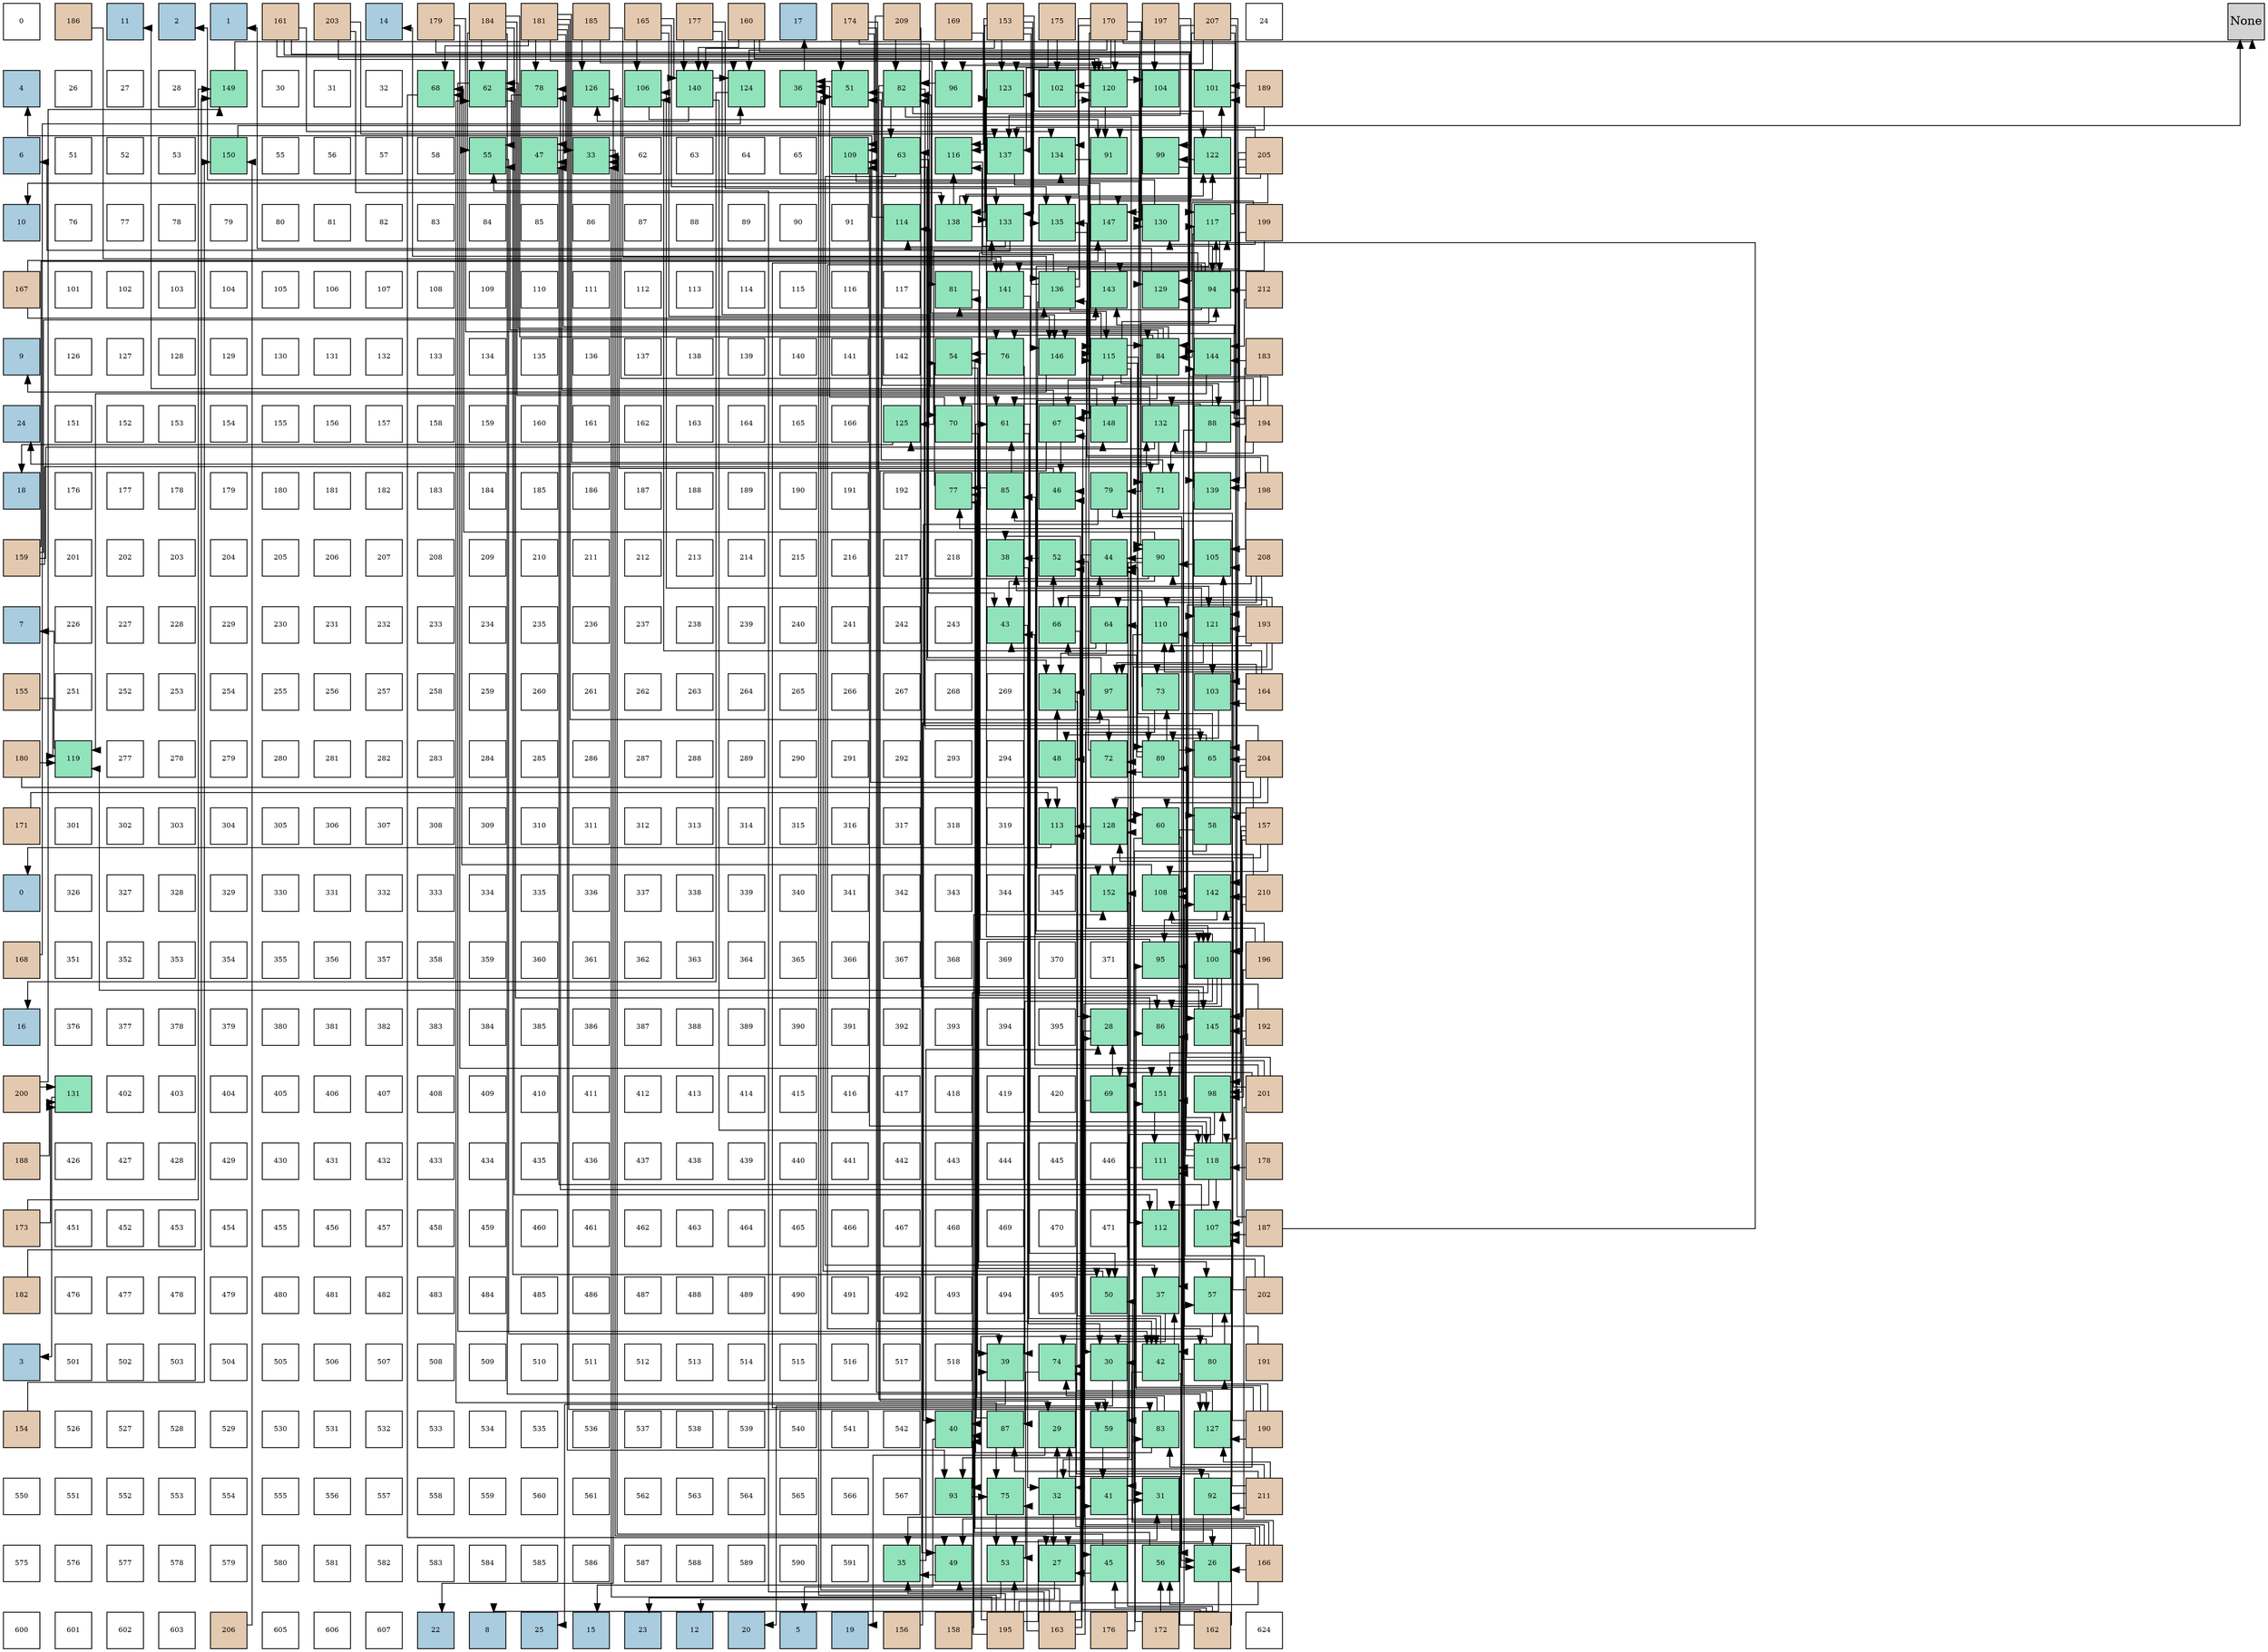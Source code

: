 digraph layout{
 rankdir=TB;
 splines=ortho;
 node [style=filled shape=square fixedsize=true width=0.6];
0[label="0", fontsize=8, fillcolor="#ffffff"];
1[label="186", fontsize=8, fillcolor="#e3c9af"];
2[label="11", fontsize=8, fillcolor="#a9ccde"];
3[label="2", fontsize=8, fillcolor="#a9ccde"];
4[label="1", fontsize=8, fillcolor="#a9ccde"];
5[label="161", fontsize=8, fillcolor="#e3c9af"];
6[label="203", fontsize=8, fillcolor="#e3c9af"];
7[label="14", fontsize=8, fillcolor="#a9ccde"];
8[label="179", fontsize=8, fillcolor="#e3c9af"];
9[label="184", fontsize=8, fillcolor="#e3c9af"];
10[label="181", fontsize=8, fillcolor="#e3c9af"];
11[label="185", fontsize=8, fillcolor="#e3c9af"];
12[label="165", fontsize=8, fillcolor="#e3c9af"];
13[label="177", fontsize=8, fillcolor="#e3c9af"];
14[label="160", fontsize=8, fillcolor="#e3c9af"];
15[label="17", fontsize=8, fillcolor="#a9ccde"];
16[label="174", fontsize=8, fillcolor="#e3c9af"];
17[label="209", fontsize=8, fillcolor="#e3c9af"];
18[label="169", fontsize=8, fillcolor="#e3c9af"];
19[label="153", fontsize=8, fillcolor="#e3c9af"];
20[label="175", fontsize=8, fillcolor="#e3c9af"];
21[label="170", fontsize=8, fillcolor="#e3c9af"];
22[label="197", fontsize=8, fillcolor="#e3c9af"];
23[label="207", fontsize=8, fillcolor="#e3c9af"];
24[label="24", fontsize=8, fillcolor="#ffffff"];
25[label="4", fontsize=8, fillcolor="#a9ccde"];
26[label="26", fontsize=8, fillcolor="#ffffff"];
27[label="27", fontsize=8, fillcolor="#ffffff"];
28[label="28", fontsize=8, fillcolor="#ffffff"];
29[label="149", fontsize=8, fillcolor="#91e3bb"];
30[label="30", fontsize=8, fillcolor="#ffffff"];
31[label="31", fontsize=8, fillcolor="#ffffff"];
32[label="32", fontsize=8, fillcolor="#ffffff"];
33[label="68", fontsize=8, fillcolor="#91e3bb"];
34[label="62", fontsize=8, fillcolor="#91e3bb"];
35[label="78", fontsize=8, fillcolor="#91e3bb"];
36[label="126", fontsize=8, fillcolor="#91e3bb"];
37[label="106", fontsize=8, fillcolor="#91e3bb"];
38[label="140", fontsize=8, fillcolor="#91e3bb"];
39[label="124", fontsize=8, fillcolor="#91e3bb"];
40[label="36", fontsize=8, fillcolor="#91e3bb"];
41[label="51", fontsize=8, fillcolor="#91e3bb"];
42[label="82", fontsize=8, fillcolor="#91e3bb"];
43[label="96", fontsize=8, fillcolor="#91e3bb"];
44[label="123", fontsize=8, fillcolor="#91e3bb"];
45[label="102", fontsize=8, fillcolor="#91e3bb"];
46[label="120", fontsize=8, fillcolor="#91e3bb"];
47[label="104", fontsize=8, fillcolor="#91e3bb"];
48[label="101", fontsize=8, fillcolor="#91e3bb"];
49[label="189", fontsize=8, fillcolor="#e3c9af"];
50[label="6", fontsize=8, fillcolor="#a9ccde"];
51[label="51", fontsize=8, fillcolor="#ffffff"];
52[label="52", fontsize=8, fillcolor="#ffffff"];
53[label="53", fontsize=8, fillcolor="#ffffff"];
54[label="150", fontsize=8, fillcolor="#91e3bb"];
55[label="55", fontsize=8, fillcolor="#ffffff"];
56[label="56", fontsize=8, fillcolor="#ffffff"];
57[label="57", fontsize=8, fillcolor="#ffffff"];
58[label="58", fontsize=8, fillcolor="#ffffff"];
59[label="55", fontsize=8, fillcolor="#91e3bb"];
60[label="47", fontsize=8, fillcolor="#91e3bb"];
61[label="33", fontsize=8, fillcolor="#91e3bb"];
62[label="62", fontsize=8, fillcolor="#ffffff"];
63[label="63", fontsize=8, fillcolor="#ffffff"];
64[label="64", fontsize=8, fillcolor="#ffffff"];
65[label="65", fontsize=8, fillcolor="#ffffff"];
66[label="109", fontsize=8, fillcolor="#91e3bb"];
67[label="63", fontsize=8, fillcolor="#91e3bb"];
68[label="116", fontsize=8, fillcolor="#91e3bb"];
69[label="137", fontsize=8, fillcolor="#91e3bb"];
70[label="134", fontsize=8, fillcolor="#91e3bb"];
71[label="91", fontsize=8, fillcolor="#91e3bb"];
72[label="99", fontsize=8, fillcolor="#91e3bb"];
73[label="122", fontsize=8, fillcolor="#91e3bb"];
74[label="205", fontsize=8, fillcolor="#e3c9af"];
75[label="10", fontsize=8, fillcolor="#a9ccde"];
76[label="76", fontsize=8, fillcolor="#ffffff"];
77[label="77", fontsize=8, fillcolor="#ffffff"];
78[label="78", fontsize=8, fillcolor="#ffffff"];
79[label="79", fontsize=8, fillcolor="#ffffff"];
80[label="80", fontsize=8, fillcolor="#ffffff"];
81[label="81", fontsize=8, fillcolor="#ffffff"];
82[label="82", fontsize=8, fillcolor="#ffffff"];
83[label="83", fontsize=8, fillcolor="#ffffff"];
84[label="84", fontsize=8, fillcolor="#ffffff"];
85[label="85", fontsize=8, fillcolor="#ffffff"];
86[label="86", fontsize=8, fillcolor="#ffffff"];
87[label="87", fontsize=8, fillcolor="#ffffff"];
88[label="88", fontsize=8, fillcolor="#ffffff"];
89[label="89", fontsize=8, fillcolor="#ffffff"];
90[label="90", fontsize=8, fillcolor="#ffffff"];
91[label="91", fontsize=8, fillcolor="#ffffff"];
92[label="114", fontsize=8, fillcolor="#91e3bb"];
93[label="138", fontsize=8, fillcolor="#91e3bb"];
94[label="133", fontsize=8, fillcolor="#91e3bb"];
95[label="135", fontsize=8, fillcolor="#91e3bb"];
96[label="147", fontsize=8, fillcolor="#91e3bb"];
97[label="130", fontsize=8, fillcolor="#91e3bb"];
98[label="117", fontsize=8, fillcolor="#91e3bb"];
99[label="199", fontsize=8, fillcolor="#e3c9af"];
100[label="167", fontsize=8, fillcolor="#e3c9af"];
101[label="101", fontsize=8, fillcolor="#ffffff"];
102[label="102", fontsize=8, fillcolor="#ffffff"];
103[label="103", fontsize=8, fillcolor="#ffffff"];
104[label="104", fontsize=8, fillcolor="#ffffff"];
105[label="105", fontsize=8, fillcolor="#ffffff"];
106[label="106", fontsize=8, fillcolor="#ffffff"];
107[label="107", fontsize=8, fillcolor="#ffffff"];
108[label="108", fontsize=8, fillcolor="#ffffff"];
109[label="109", fontsize=8, fillcolor="#ffffff"];
110[label="110", fontsize=8, fillcolor="#ffffff"];
111[label="111", fontsize=8, fillcolor="#ffffff"];
112[label="112", fontsize=8, fillcolor="#ffffff"];
113[label="113", fontsize=8, fillcolor="#ffffff"];
114[label="114", fontsize=8, fillcolor="#ffffff"];
115[label="115", fontsize=8, fillcolor="#ffffff"];
116[label="116", fontsize=8, fillcolor="#ffffff"];
117[label="117", fontsize=8, fillcolor="#ffffff"];
118[label="81", fontsize=8, fillcolor="#91e3bb"];
119[label="141", fontsize=8, fillcolor="#91e3bb"];
120[label="136", fontsize=8, fillcolor="#91e3bb"];
121[label="143", fontsize=8, fillcolor="#91e3bb"];
122[label="129", fontsize=8, fillcolor="#91e3bb"];
123[label="94", fontsize=8, fillcolor="#91e3bb"];
124[label="212", fontsize=8, fillcolor="#e3c9af"];
125[label="9", fontsize=8, fillcolor="#a9ccde"];
126[label="126", fontsize=8, fillcolor="#ffffff"];
127[label="127", fontsize=8, fillcolor="#ffffff"];
128[label="128", fontsize=8, fillcolor="#ffffff"];
129[label="129", fontsize=8, fillcolor="#ffffff"];
130[label="130", fontsize=8, fillcolor="#ffffff"];
131[label="131", fontsize=8, fillcolor="#ffffff"];
132[label="132", fontsize=8, fillcolor="#ffffff"];
133[label="133", fontsize=8, fillcolor="#ffffff"];
134[label="134", fontsize=8, fillcolor="#ffffff"];
135[label="135", fontsize=8, fillcolor="#ffffff"];
136[label="136", fontsize=8, fillcolor="#ffffff"];
137[label="137", fontsize=8, fillcolor="#ffffff"];
138[label="138", fontsize=8, fillcolor="#ffffff"];
139[label="139", fontsize=8, fillcolor="#ffffff"];
140[label="140", fontsize=8, fillcolor="#ffffff"];
141[label="141", fontsize=8, fillcolor="#ffffff"];
142[label="142", fontsize=8, fillcolor="#ffffff"];
143[label="54", fontsize=8, fillcolor="#91e3bb"];
144[label="76", fontsize=8, fillcolor="#91e3bb"];
145[label="146", fontsize=8, fillcolor="#91e3bb"];
146[label="115", fontsize=8, fillcolor="#91e3bb"];
147[label="84", fontsize=8, fillcolor="#91e3bb"];
148[label="144", fontsize=8, fillcolor="#91e3bb"];
149[label="183", fontsize=8, fillcolor="#e3c9af"];
150[label="24", fontsize=8, fillcolor="#a9ccde"];
151[label="151", fontsize=8, fillcolor="#ffffff"];
152[label="152", fontsize=8, fillcolor="#ffffff"];
153[label="153", fontsize=8, fillcolor="#ffffff"];
154[label="154", fontsize=8, fillcolor="#ffffff"];
155[label="155", fontsize=8, fillcolor="#ffffff"];
156[label="156", fontsize=8, fillcolor="#ffffff"];
157[label="157", fontsize=8, fillcolor="#ffffff"];
158[label="158", fontsize=8, fillcolor="#ffffff"];
159[label="159", fontsize=8, fillcolor="#ffffff"];
160[label="160", fontsize=8, fillcolor="#ffffff"];
161[label="161", fontsize=8, fillcolor="#ffffff"];
162[label="162", fontsize=8, fillcolor="#ffffff"];
163[label="163", fontsize=8, fillcolor="#ffffff"];
164[label="164", fontsize=8, fillcolor="#ffffff"];
165[label="165", fontsize=8, fillcolor="#ffffff"];
166[label="166", fontsize=8, fillcolor="#ffffff"];
167[label="125", fontsize=8, fillcolor="#91e3bb"];
168[label="70", fontsize=8, fillcolor="#91e3bb"];
169[label="61", fontsize=8, fillcolor="#91e3bb"];
170[label="67", fontsize=8, fillcolor="#91e3bb"];
171[label="148", fontsize=8, fillcolor="#91e3bb"];
172[label="132", fontsize=8, fillcolor="#91e3bb"];
173[label="88", fontsize=8, fillcolor="#91e3bb"];
174[label="194", fontsize=8, fillcolor="#e3c9af"];
175[label="18", fontsize=8, fillcolor="#a9ccde"];
176[label="176", fontsize=8, fillcolor="#ffffff"];
177[label="177", fontsize=8, fillcolor="#ffffff"];
178[label="178", fontsize=8, fillcolor="#ffffff"];
179[label="179", fontsize=8, fillcolor="#ffffff"];
180[label="180", fontsize=8, fillcolor="#ffffff"];
181[label="181", fontsize=8, fillcolor="#ffffff"];
182[label="182", fontsize=8, fillcolor="#ffffff"];
183[label="183", fontsize=8, fillcolor="#ffffff"];
184[label="184", fontsize=8, fillcolor="#ffffff"];
185[label="185", fontsize=8, fillcolor="#ffffff"];
186[label="186", fontsize=8, fillcolor="#ffffff"];
187[label="187", fontsize=8, fillcolor="#ffffff"];
188[label="188", fontsize=8, fillcolor="#ffffff"];
189[label="189", fontsize=8, fillcolor="#ffffff"];
190[label="190", fontsize=8, fillcolor="#ffffff"];
191[label="191", fontsize=8, fillcolor="#ffffff"];
192[label="192", fontsize=8, fillcolor="#ffffff"];
193[label="77", fontsize=8, fillcolor="#91e3bb"];
194[label="85", fontsize=8, fillcolor="#91e3bb"];
195[label="46", fontsize=8, fillcolor="#91e3bb"];
196[label="79", fontsize=8, fillcolor="#91e3bb"];
197[label="71", fontsize=8, fillcolor="#91e3bb"];
198[label="139", fontsize=8, fillcolor="#91e3bb"];
199[label="198", fontsize=8, fillcolor="#e3c9af"];
200[label="159", fontsize=8, fillcolor="#e3c9af"];
201[label="201", fontsize=8, fillcolor="#ffffff"];
202[label="202", fontsize=8, fillcolor="#ffffff"];
203[label="203", fontsize=8, fillcolor="#ffffff"];
204[label="204", fontsize=8, fillcolor="#ffffff"];
205[label="205", fontsize=8, fillcolor="#ffffff"];
206[label="206", fontsize=8, fillcolor="#ffffff"];
207[label="207", fontsize=8, fillcolor="#ffffff"];
208[label="208", fontsize=8, fillcolor="#ffffff"];
209[label="209", fontsize=8, fillcolor="#ffffff"];
210[label="210", fontsize=8, fillcolor="#ffffff"];
211[label="211", fontsize=8, fillcolor="#ffffff"];
212[label="212", fontsize=8, fillcolor="#ffffff"];
213[label="213", fontsize=8, fillcolor="#ffffff"];
214[label="214", fontsize=8, fillcolor="#ffffff"];
215[label="215", fontsize=8, fillcolor="#ffffff"];
216[label="216", fontsize=8, fillcolor="#ffffff"];
217[label="217", fontsize=8, fillcolor="#ffffff"];
218[label="218", fontsize=8, fillcolor="#ffffff"];
219[label="38", fontsize=8, fillcolor="#91e3bb"];
220[label="52", fontsize=8, fillcolor="#91e3bb"];
221[label="44", fontsize=8, fillcolor="#91e3bb"];
222[label="90", fontsize=8, fillcolor="#91e3bb"];
223[label="105", fontsize=8, fillcolor="#91e3bb"];
224[label="208", fontsize=8, fillcolor="#e3c9af"];
225[label="7", fontsize=8, fillcolor="#a9ccde"];
226[label="226", fontsize=8, fillcolor="#ffffff"];
227[label="227", fontsize=8, fillcolor="#ffffff"];
228[label="228", fontsize=8, fillcolor="#ffffff"];
229[label="229", fontsize=8, fillcolor="#ffffff"];
230[label="230", fontsize=8, fillcolor="#ffffff"];
231[label="231", fontsize=8, fillcolor="#ffffff"];
232[label="232", fontsize=8, fillcolor="#ffffff"];
233[label="233", fontsize=8, fillcolor="#ffffff"];
234[label="234", fontsize=8, fillcolor="#ffffff"];
235[label="235", fontsize=8, fillcolor="#ffffff"];
236[label="236", fontsize=8, fillcolor="#ffffff"];
237[label="237", fontsize=8, fillcolor="#ffffff"];
238[label="238", fontsize=8, fillcolor="#ffffff"];
239[label="239", fontsize=8, fillcolor="#ffffff"];
240[label="240", fontsize=8, fillcolor="#ffffff"];
241[label="241", fontsize=8, fillcolor="#ffffff"];
242[label="242", fontsize=8, fillcolor="#ffffff"];
243[label="243", fontsize=8, fillcolor="#ffffff"];
244[label="43", fontsize=8, fillcolor="#91e3bb"];
245[label="66", fontsize=8, fillcolor="#91e3bb"];
246[label="64", fontsize=8, fillcolor="#91e3bb"];
247[label="110", fontsize=8, fillcolor="#91e3bb"];
248[label="121", fontsize=8, fillcolor="#91e3bb"];
249[label="193", fontsize=8, fillcolor="#e3c9af"];
250[label="155", fontsize=8, fillcolor="#e3c9af"];
251[label="251", fontsize=8, fillcolor="#ffffff"];
252[label="252", fontsize=8, fillcolor="#ffffff"];
253[label="253", fontsize=8, fillcolor="#ffffff"];
254[label="254", fontsize=8, fillcolor="#ffffff"];
255[label="255", fontsize=8, fillcolor="#ffffff"];
256[label="256", fontsize=8, fillcolor="#ffffff"];
257[label="257", fontsize=8, fillcolor="#ffffff"];
258[label="258", fontsize=8, fillcolor="#ffffff"];
259[label="259", fontsize=8, fillcolor="#ffffff"];
260[label="260", fontsize=8, fillcolor="#ffffff"];
261[label="261", fontsize=8, fillcolor="#ffffff"];
262[label="262", fontsize=8, fillcolor="#ffffff"];
263[label="263", fontsize=8, fillcolor="#ffffff"];
264[label="264", fontsize=8, fillcolor="#ffffff"];
265[label="265", fontsize=8, fillcolor="#ffffff"];
266[label="266", fontsize=8, fillcolor="#ffffff"];
267[label="267", fontsize=8, fillcolor="#ffffff"];
268[label="268", fontsize=8, fillcolor="#ffffff"];
269[label="269", fontsize=8, fillcolor="#ffffff"];
270[label="34", fontsize=8, fillcolor="#91e3bb"];
271[label="97", fontsize=8, fillcolor="#91e3bb"];
272[label="73", fontsize=8, fillcolor="#91e3bb"];
273[label="103", fontsize=8, fillcolor="#91e3bb"];
274[label="164", fontsize=8, fillcolor="#e3c9af"];
275[label="180", fontsize=8, fillcolor="#e3c9af"];
276[label="119", fontsize=8, fillcolor="#91e3bb"];
277[label="277", fontsize=8, fillcolor="#ffffff"];
278[label="278", fontsize=8, fillcolor="#ffffff"];
279[label="279", fontsize=8, fillcolor="#ffffff"];
280[label="280", fontsize=8, fillcolor="#ffffff"];
281[label="281", fontsize=8, fillcolor="#ffffff"];
282[label="282", fontsize=8, fillcolor="#ffffff"];
283[label="283", fontsize=8, fillcolor="#ffffff"];
284[label="284", fontsize=8, fillcolor="#ffffff"];
285[label="285", fontsize=8, fillcolor="#ffffff"];
286[label="286", fontsize=8, fillcolor="#ffffff"];
287[label="287", fontsize=8, fillcolor="#ffffff"];
288[label="288", fontsize=8, fillcolor="#ffffff"];
289[label="289", fontsize=8, fillcolor="#ffffff"];
290[label="290", fontsize=8, fillcolor="#ffffff"];
291[label="291", fontsize=8, fillcolor="#ffffff"];
292[label="292", fontsize=8, fillcolor="#ffffff"];
293[label="293", fontsize=8, fillcolor="#ffffff"];
294[label="294", fontsize=8, fillcolor="#ffffff"];
295[label="48", fontsize=8, fillcolor="#91e3bb"];
296[label="72", fontsize=8, fillcolor="#91e3bb"];
297[label="89", fontsize=8, fillcolor="#91e3bb"];
298[label="65", fontsize=8, fillcolor="#91e3bb"];
299[label="204", fontsize=8, fillcolor="#e3c9af"];
300[label="171", fontsize=8, fillcolor="#e3c9af"];
301[label="301", fontsize=8, fillcolor="#ffffff"];
302[label="302", fontsize=8, fillcolor="#ffffff"];
303[label="303", fontsize=8, fillcolor="#ffffff"];
304[label="304", fontsize=8, fillcolor="#ffffff"];
305[label="305", fontsize=8, fillcolor="#ffffff"];
306[label="306", fontsize=8, fillcolor="#ffffff"];
307[label="307", fontsize=8, fillcolor="#ffffff"];
308[label="308", fontsize=8, fillcolor="#ffffff"];
309[label="309", fontsize=8, fillcolor="#ffffff"];
310[label="310", fontsize=8, fillcolor="#ffffff"];
311[label="311", fontsize=8, fillcolor="#ffffff"];
312[label="312", fontsize=8, fillcolor="#ffffff"];
313[label="313", fontsize=8, fillcolor="#ffffff"];
314[label="314", fontsize=8, fillcolor="#ffffff"];
315[label="315", fontsize=8, fillcolor="#ffffff"];
316[label="316", fontsize=8, fillcolor="#ffffff"];
317[label="317", fontsize=8, fillcolor="#ffffff"];
318[label="318", fontsize=8, fillcolor="#ffffff"];
319[label="319", fontsize=8, fillcolor="#ffffff"];
320[label="113", fontsize=8, fillcolor="#91e3bb"];
321[label="128", fontsize=8, fillcolor="#91e3bb"];
322[label="60", fontsize=8, fillcolor="#91e3bb"];
323[label="58", fontsize=8, fillcolor="#91e3bb"];
324[label="157", fontsize=8, fillcolor="#e3c9af"];
325[label="0", fontsize=8, fillcolor="#a9ccde"];
326[label="326", fontsize=8, fillcolor="#ffffff"];
327[label="327", fontsize=8, fillcolor="#ffffff"];
328[label="328", fontsize=8, fillcolor="#ffffff"];
329[label="329", fontsize=8, fillcolor="#ffffff"];
330[label="330", fontsize=8, fillcolor="#ffffff"];
331[label="331", fontsize=8, fillcolor="#ffffff"];
332[label="332", fontsize=8, fillcolor="#ffffff"];
333[label="333", fontsize=8, fillcolor="#ffffff"];
334[label="334", fontsize=8, fillcolor="#ffffff"];
335[label="335", fontsize=8, fillcolor="#ffffff"];
336[label="336", fontsize=8, fillcolor="#ffffff"];
337[label="337", fontsize=8, fillcolor="#ffffff"];
338[label="338", fontsize=8, fillcolor="#ffffff"];
339[label="339", fontsize=8, fillcolor="#ffffff"];
340[label="340", fontsize=8, fillcolor="#ffffff"];
341[label="341", fontsize=8, fillcolor="#ffffff"];
342[label="342", fontsize=8, fillcolor="#ffffff"];
343[label="343", fontsize=8, fillcolor="#ffffff"];
344[label="344", fontsize=8, fillcolor="#ffffff"];
345[label="345", fontsize=8, fillcolor="#ffffff"];
346[label="152", fontsize=8, fillcolor="#91e3bb"];
347[label="108", fontsize=8, fillcolor="#91e3bb"];
348[label="142", fontsize=8, fillcolor="#91e3bb"];
349[label="210", fontsize=8, fillcolor="#e3c9af"];
350[label="168", fontsize=8, fillcolor="#e3c9af"];
351[label="351", fontsize=8, fillcolor="#ffffff"];
352[label="352", fontsize=8, fillcolor="#ffffff"];
353[label="353", fontsize=8, fillcolor="#ffffff"];
354[label="354", fontsize=8, fillcolor="#ffffff"];
355[label="355", fontsize=8, fillcolor="#ffffff"];
356[label="356", fontsize=8, fillcolor="#ffffff"];
357[label="357", fontsize=8, fillcolor="#ffffff"];
358[label="358", fontsize=8, fillcolor="#ffffff"];
359[label="359", fontsize=8, fillcolor="#ffffff"];
360[label="360", fontsize=8, fillcolor="#ffffff"];
361[label="361", fontsize=8, fillcolor="#ffffff"];
362[label="362", fontsize=8, fillcolor="#ffffff"];
363[label="363", fontsize=8, fillcolor="#ffffff"];
364[label="364", fontsize=8, fillcolor="#ffffff"];
365[label="365", fontsize=8, fillcolor="#ffffff"];
366[label="366", fontsize=8, fillcolor="#ffffff"];
367[label="367", fontsize=8, fillcolor="#ffffff"];
368[label="368", fontsize=8, fillcolor="#ffffff"];
369[label="369", fontsize=8, fillcolor="#ffffff"];
370[label="370", fontsize=8, fillcolor="#ffffff"];
371[label="371", fontsize=8, fillcolor="#ffffff"];
372[label="95", fontsize=8, fillcolor="#91e3bb"];
373[label="100", fontsize=8, fillcolor="#91e3bb"];
374[label="196", fontsize=8, fillcolor="#e3c9af"];
375[label="16", fontsize=8, fillcolor="#a9ccde"];
376[label="376", fontsize=8, fillcolor="#ffffff"];
377[label="377", fontsize=8, fillcolor="#ffffff"];
378[label="378", fontsize=8, fillcolor="#ffffff"];
379[label="379", fontsize=8, fillcolor="#ffffff"];
380[label="380", fontsize=8, fillcolor="#ffffff"];
381[label="381", fontsize=8, fillcolor="#ffffff"];
382[label="382", fontsize=8, fillcolor="#ffffff"];
383[label="383", fontsize=8, fillcolor="#ffffff"];
384[label="384", fontsize=8, fillcolor="#ffffff"];
385[label="385", fontsize=8, fillcolor="#ffffff"];
386[label="386", fontsize=8, fillcolor="#ffffff"];
387[label="387", fontsize=8, fillcolor="#ffffff"];
388[label="388", fontsize=8, fillcolor="#ffffff"];
389[label="389", fontsize=8, fillcolor="#ffffff"];
390[label="390", fontsize=8, fillcolor="#ffffff"];
391[label="391", fontsize=8, fillcolor="#ffffff"];
392[label="392", fontsize=8, fillcolor="#ffffff"];
393[label="393", fontsize=8, fillcolor="#ffffff"];
394[label="394", fontsize=8, fillcolor="#ffffff"];
395[label="395", fontsize=8, fillcolor="#ffffff"];
396[label="28", fontsize=8, fillcolor="#91e3bb"];
397[label="86", fontsize=8, fillcolor="#91e3bb"];
398[label="145", fontsize=8, fillcolor="#91e3bb"];
399[label="192", fontsize=8, fillcolor="#e3c9af"];
400[label="200", fontsize=8, fillcolor="#e3c9af"];
401[label="131", fontsize=8, fillcolor="#91e3bb"];
402[label="402", fontsize=8, fillcolor="#ffffff"];
403[label="403", fontsize=8, fillcolor="#ffffff"];
404[label="404", fontsize=8, fillcolor="#ffffff"];
405[label="405", fontsize=8, fillcolor="#ffffff"];
406[label="406", fontsize=8, fillcolor="#ffffff"];
407[label="407", fontsize=8, fillcolor="#ffffff"];
408[label="408", fontsize=8, fillcolor="#ffffff"];
409[label="409", fontsize=8, fillcolor="#ffffff"];
410[label="410", fontsize=8, fillcolor="#ffffff"];
411[label="411", fontsize=8, fillcolor="#ffffff"];
412[label="412", fontsize=8, fillcolor="#ffffff"];
413[label="413", fontsize=8, fillcolor="#ffffff"];
414[label="414", fontsize=8, fillcolor="#ffffff"];
415[label="415", fontsize=8, fillcolor="#ffffff"];
416[label="416", fontsize=8, fillcolor="#ffffff"];
417[label="417", fontsize=8, fillcolor="#ffffff"];
418[label="418", fontsize=8, fillcolor="#ffffff"];
419[label="419", fontsize=8, fillcolor="#ffffff"];
420[label="420", fontsize=8, fillcolor="#ffffff"];
421[label="69", fontsize=8, fillcolor="#91e3bb"];
422[label="151", fontsize=8, fillcolor="#91e3bb"];
423[label="98", fontsize=8, fillcolor="#91e3bb"];
424[label="201", fontsize=8, fillcolor="#e3c9af"];
425[label="188", fontsize=8, fillcolor="#e3c9af"];
426[label="426", fontsize=8, fillcolor="#ffffff"];
427[label="427", fontsize=8, fillcolor="#ffffff"];
428[label="428", fontsize=8, fillcolor="#ffffff"];
429[label="429", fontsize=8, fillcolor="#ffffff"];
430[label="430", fontsize=8, fillcolor="#ffffff"];
431[label="431", fontsize=8, fillcolor="#ffffff"];
432[label="432", fontsize=8, fillcolor="#ffffff"];
433[label="433", fontsize=8, fillcolor="#ffffff"];
434[label="434", fontsize=8, fillcolor="#ffffff"];
435[label="435", fontsize=8, fillcolor="#ffffff"];
436[label="436", fontsize=8, fillcolor="#ffffff"];
437[label="437", fontsize=8, fillcolor="#ffffff"];
438[label="438", fontsize=8, fillcolor="#ffffff"];
439[label="439", fontsize=8, fillcolor="#ffffff"];
440[label="440", fontsize=8, fillcolor="#ffffff"];
441[label="441", fontsize=8, fillcolor="#ffffff"];
442[label="442", fontsize=8, fillcolor="#ffffff"];
443[label="443", fontsize=8, fillcolor="#ffffff"];
444[label="444", fontsize=8, fillcolor="#ffffff"];
445[label="445", fontsize=8, fillcolor="#ffffff"];
446[label="446", fontsize=8, fillcolor="#ffffff"];
447[label="111", fontsize=8, fillcolor="#91e3bb"];
448[label="118", fontsize=8, fillcolor="#91e3bb"];
449[label="178", fontsize=8, fillcolor="#e3c9af"];
450[label="173", fontsize=8, fillcolor="#e3c9af"];
451[label="451", fontsize=8, fillcolor="#ffffff"];
452[label="452", fontsize=8, fillcolor="#ffffff"];
453[label="453", fontsize=8, fillcolor="#ffffff"];
454[label="454", fontsize=8, fillcolor="#ffffff"];
455[label="455", fontsize=8, fillcolor="#ffffff"];
456[label="456", fontsize=8, fillcolor="#ffffff"];
457[label="457", fontsize=8, fillcolor="#ffffff"];
458[label="458", fontsize=8, fillcolor="#ffffff"];
459[label="459", fontsize=8, fillcolor="#ffffff"];
460[label="460", fontsize=8, fillcolor="#ffffff"];
461[label="461", fontsize=8, fillcolor="#ffffff"];
462[label="462", fontsize=8, fillcolor="#ffffff"];
463[label="463", fontsize=8, fillcolor="#ffffff"];
464[label="464", fontsize=8, fillcolor="#ffffff"];
465[label="465", fontsize=8, fillcolor="#ffffff"];
466[label="466", fontsize=8, fillcolor="#ffffff"];
467[label="467", fontsize=8, fillcolor="#ffffff"];
468[label="468", fontsize=8, fillcolor="#ffffff"];
469[label="469", fontsize=8, fillcolor="#ffffff"];
470[label="470", fontsize=8, fillcolor="#ffffff"];
471[label="471", fontsize=8, fillcolor="#ffffff"];
472[label="112", fontsize=8, fillcolor="#91e3bb"];
473[label="107", fontsize=8, fillcolor="#91e3bb"];
474[label="187", fontsize=8, fillcolor="#e3c9af"];
475[label="182", fontsize=8, fillcolor="#e3c9af"];
476[label="476", fontsize=8, fillcolor="#ffffff"];
477[label="477", fontsize=8, fillcolor="#ffffff"];
478[label="478", fontsize=8, fillcolor="#ffffff"];
479[label="479", fontsize=8, fillcolor="#ffffff"];
480[label="480", fontsize=8, fillcolor="#ffffff"];
481[label="481", fontsize=8, fillcolor="#ffffff"];
482[label="482", fontsize=8, fillcolor="#ffffff"];
483[label="483", fontsize=8, fillcolor="#ffffff"];
484[label="484", fontsize=8, fillcolor="#ffffff"];
485[label="485", fontsize=8, fillcolor="#ffffff"];
486[label="486", fontsize=8, fillcolor="#ffffff"];
487[label="487", fontsize=8, fillcolor="#ffffff"];
488[label="488", fontsize=8, fillcolor="#ffffff"];
489[label="489", fontsize=8, fillcolor="#ffffff"];
490[label="490", fontsize=8, fillcolor="#ffffff"];
491[label="491", fontsize=8, fillcolor="#ffffff"];
492[label="492", fontsize=8, fillcolor="#ffffff"];
493[label="493", fontsize=8, fillcolor="#ffffff"];
494[label="494", fontsize=8, fillcolor="#ffffff"];
495[label="495", fontsize=8, fillcolor="#ffffff"];
496[label="50", fontsize=8, fillcolor="#91e3bb"];
497[label="37", fontsize=8, fillcolor="#91e3bb"];
498[label="57", fontsize=8, fillcolor="#91e3bb"];
499[label="202", fontsize=8, fillcolor="#e3c9af"];
500[label="3", fontsize=8, fillcolor="#a9ccde"];
501[label="501", fontsize=8, fillcolor="#ffffff"];
502[label="502", fontsize=8, fillcolor="#ffffff"];
503[label="503", fontsize=8, fillcolor="#ffffff"];
504[label="504", fontsize=8, fillcolor="#ffffff"];
505[label="505", fontsize=8, fillcolor="#ffffff"];
506[label="506", fontsize=8, fillcolor="#ffffff"];
507[label="507", fontsize=8, fillcolor="#ffffff"];
508[label="508", fontsize=8, fillcolor="#ffffff"];
509[label="509", fontsize=8, fillcolor="#ffffff"];
510[label="510", fontsize=8, fillcolor="#ffffff"];
511[label="511", fontsize=8, fillcolor="#ffffff"];
512[label="512", fontsize=8, fillcolor="#ffffff"];
513[label="513", fontsize=8, fillcolor="#ffffff"];
514[label="514", fontsize=8, fillcolor="#ffffff"];
515[label="515", fontsize=8, fillcolor="#ffffff"];
516[label="516", fontsize=8, fillcolor="#ffffff"];
517[label="517", fontsize=8, fillcolor="#ffffff"];
518[label="518", fontsize=8, fillcolor="#ffffff"];
519[label="39", fontsize=8, fillcolor="#91e3bb"];
520[label="74", fontsize=8, fillcolor="#91e3bb"];
521[label="30", fontsize=8, fillcolor="#91e3bb"];
522[label="42", fontsize=8, fillcolor="#91e3bb"];
523[label="80", fontsize=8, fillcolor="#91e3bb"];
524[label="191", fontsize=8, fillcolor="#e3c9af"];
525[label="154", fontsize=8, fillcolor="#e3c9af"];
526[label="526", fontsize=8, fillcolor="#ffffff"];
527[label="527", fontsize=8, fillcolor="#ffffff"];
528[label="528", fontsize=8, fillcolor="#ffffff"];
529[label="529", fontsize=8, fillcolor="#ffffff"];
530[label="530", fontsize=8, fillcolor="#ffffff"];
531[label="531", fontsize=8, fillcolor="#ffffff"];
532[label="532", fontsize=8, fillcolor="#ffffff"];
533[label="533", fontsize=8, fillcolor="#ffffff"];
534[label="534", fontsize=8, fillcolor="#ffffff"];
535[label="535", fontsize=8, fillcolor="#ffffff"];
536[label="536", fontsize=8, fillcolor="#ffffff"];
537[label="537", fontsize=8, fillcolor="#ffffff"];
538[label="538", fontsize=8, fillcolor="#ffffff"];
539[label="539", fontsize=8, fillcolor="#ffffff"];
540[label="540", fontsize=8, fillcolor="#ffffff"];
541[label="541", fontsize=8, fillcolor="#ffffff"];
542[label="542", fontsize=8, fillcolor="#ffffff"];
543[label="40", fontsize=8, fillcolor="#91e3bb"];
544[label="87", fontsize=8, fillcolor="#91e3bb"];
545[label="29", fontsize=8, fillcolor="#91e3bb"];
546[label="59", fontsize=8, fillcolor="#91e3bb"];
547[label="83", fontsize=8, fillcolor="#91e3bb"];
548[label="127", fontsize=8, fillcolor="#91e3bb"];
549[label="190", fontsize=8, fillcolor="#e3c9af"];
550[label="550", fontsize=8, fillcolor="#ffffff"];
551[label="551", fontsize=8, fillcolor="#ffffff"];
552[label="552", fontsize=8, fillcolor="#ffffff"];
553[label="553", fontsize=8, fillcolor="#ffffff"];
554[label="554", fontsize=8, fillcolor="#ffffff"];
555[label="555", fontsize=8, fillcolor="#ffffff"];
556[label="556", fontsize=8, fillcolor="#ffffff"];
557[label="557", fontsize=8, fillcolor="#ffffff"];
558[label="558", fontsize=8, fillcolor="#ffffff"];
559[label="559", fontsize=8, fillcolor="#ffffff"];
560[label="560", fontsize=8, fillcolor="#ffffff"];
561[label="561", fontsize=8, fillcolor="#ffffff"];
562[label="562", fontsize=8, fillcolor="#ffffff"];
563[label="563", fontsize=8, fillcolor="#ffffff"];
564[label="564", fontsize=8, fillcolor="#ffffff"];
565[label="565", fontsize=8, fillcolor="#ffffff"];
566[label="566", fontsize=8, fillcolor="#ffffff"];
567[label="567", fontsize=8, fillcolor="#ffffff"];
568[label="93", fontsize=8, fillcolor="#91e3bb"];
569[label="75", fontsize=8, fillcolor="#91e3bb"];
570[label="32", fontsize=8, fillcolor="#91e3bb"];
571[label="41", fontsize=8, fillcolor="#91e3bb"];
572[label="31", fontsize=8, fillcolor="#91e3bb"];
573[label="92", fontsize=8, fillcolor="#91e3bb"];
574[label="211", fontsize=8, fillcolor="#e3c9af"];
575[label="575", fontsize=8, fillcolor="#ffffff"];
576[label="576", fontsize=8, fillcolor="#ffffff"];
577[label="577", fontsize=8, fillcolor="#ffffff"];
578[label="578", fontsize=8, fillcolor="#ffffff"];
579[label="579", fontsize=8, fillcolor="#ffffff"];
580[label="580", fontsize=8, fillcolor="#ffffff"];
581[label="581", fontsize=8, fillcolor="#ffffff"];
582[label="582", fontsize=8, fillcolor="#ffffff"];
583[label="583", fontsize=8, fillcolor="#ffffff"];
584[label="584", fontsize=8, fillcolor="#ffffff"];
585[label="585", fontsize=8, fillcolor="#ffffff"];
586[label="586", fontsize=8, fillcolor="#ffffff"];
587[label="587", fontsize=8, fillcolor="#ffffff"];
588[label="588", fontsize=8, fillcolor="#ffffff"];
589[label="589", fontsize=8, fillcolor="#ffffff"];
590[label="590", fontsize=8, fillcolor="#ffffff"];
591[label="591", fontsize=8, fillcolor="#ffffff"];
592[label="35", fontsize=8, fillcolor="#91e3bb"];
593[label="49", fontsize=8, fillcolor="#91e3bb"];
594[label="53", fontsize=8, fillcolor="#91e3bb"];
595[label="27", fontsize=8, fillcolor="#91e3bb"];
596[label="45", fontsize=8, fillcolor="#91e3bb"];
597[label="56", fontsize=8, fillcolor="#91e3bb"];
598[label="26", fontsize=8, fillcolor="#91e3bb"];
599[label="166", fontsize=8, fillcolor="#e3c9af"];
600[label="600", fontsize=8, fillcolor="#ffffff"];
601[label="601", fontsize=8, fillcolor="#ffffff"];
602[label="602", fontsize=8, fillcolor="#ffffff"];
603[label="603", fontsize=8, fillcolor="#ffffff"];
604[label="206", fontsize=8, fillcolor="#e3c9af"];
605[label="605", fontsize=8, fillcolor="#ffffff"];
606[label="606", fontsize=8, fillcolor="#ffffff"];
607[label="607", fontsize=8, fillcolor="#ffffff"];
608[label="22", fontsize=8, fillcolor="#a9ccde"];
609[label="8", fontsize=8, fillcolor="#a9ccde"];
610[label="25", fontsize=8, fillcolor="#a9ccde"];
611[label="15", fontsize=8, fillcolor="#a9ccde"];
612[label="23", fontsize=8, fillcolor="#a9ccde"];
613[label="12", fontsize=8, fillcolor="#a9ccde"];
614[label="20", fontsize=8, fillcolor="#a9ccde"];
615[label="5", fontsize=8, fillcolor="#a9ccde"];
616[label="19", fontsize=8, fillcolor="#a9ccde"];
617[label="156", fontsize=8, fillcolor="#e3c9af"];
618[label="158", fontsize=8, fillcolor="#e3c9af"];
619[label="195", fontsize=8, fillcolor="#e3c9af"];
620[label="163", fontsize=8, fillcolor="#e3c9af"];
621[label="176", fontsize=8, fillcolor="#e3c9af"];
622[label="172", fontsize=8, fillcolor="#e3c9af"];
623[label="162", fontsize=8, fillcolor="#e3c9af"];
624[label="624", fontsize=8, fillcolor="#ffffff"];
edge [constraint=false, style=vis];598 -> 609;
595 -> 613;
396 -> 611;
545 -> 616;
521 -> 614;
572 -> 598;
570 -> 595;
570 -> 545;
61 -> 595;
270 -> 396;
592 -> 396;
40 -> 15;
497 -> 521;
219 -> 521;
519 -> 610;
543 -> 615;
571 -> 572;
522 -> 598;
522 -> 570;
522 -> 270;
522 -> 497;
244 -> 570;
221 -> 570;
596 -> 595;
596 -> 61;
195 -> 61;
60 -> 61;
295 -> 270;
593 -> 592;
496 -> 40;
41 -> 40;
220 -> 219;
594 -> 612;
143 -> 519;
59 -> 519;
597 -> 543;
498 -> 543;
323 -> 497;
323 -> 571;
546 -> 571;
322 -> 598;
322 -> 572;
169 -> 522;
169 -> 496;
34 -> 522;
34 -> 496;
67 -> 270;
67 -> 497;
67 -> 244;
246 -> 270;
246 -> 244;
298 -> 221;
298 -> 295;
245 -> 221;
245 -> 295;
245 -> 220;
170 -> 545;
170 -> 596;
170 -> 195;
170 -> 60;
33 -> 593;
421 -> 396;
421 -> 592;
168 -> 40;
168 -> 496;
197 -> 41;
296 -> 220;
272 -> 521;
272 -> 219;
520 -> 594;
569 -> 594;
144 -> 519;
144 -> 143;
193 -> 143;
35 -> 59;
196 -> 543;
196 -> 597;
523 -> 498;
523 -> 520;
523 -> 193;
118 -> 498;
42 -> 323;
42 -> 546;
42 -> 322;
42 -> 67;
42 -> 298;
547 -> 169;
547 -> 520;
547 -> 193;
147 -> 59;
147 -> 169;
147 -> 34;
147 -> 144;
147 -> 35;
194 -> 169;
194 -> 193;
397 -> 34;
544 -> 34;
544 -> 569;
544 -> 193;
173 -> 522;
173 -> 41;
173 -> 168;
173 -> 197;
297 -> 246;
297 -> 298;
297 -> 245;
297 -> 296;
297 -> 272;
222 -> 244;
222 -> 221;
222 -> 593;
222 -> 33;
222 -> 421;
71 -> 170;
573 -> 594;
573 -> 520;
568 -> 569;
123 -> 196;
123 -> 523;
123 -> 118;
123 -> 547;
123 -> 397;
372 -> 118;
43 -> 42;
271 -> 42;
423 -> 546;
72 -> 147;
373 -> 194;
373 -> 397;
373 -> 544;
373 -> 573;
373 -> 568;
48 -> 173;
45 -> 297;
273 -> 297;
47 -> 222;
223 -> 222;
37 -> 71;
473 -> 60;
347 -> 33;
66 -> 197;
247 -> 296;
447 -> 568;
472 -> 35;
320 -> 325;
92 -> 25;
146 -> 170;
146 -> 42;
146 -> 147;
146 -> 173;
146 -> 297;
146 -> 222;
146 -> 123;
146 -> 373;
68 -> 123;
98 -> 147;
98 -> 123;
98 -> 373;
98 -> 48;
448 -> 372;
448 -> 423;
448 -> 473;
448 -> 347;
448 -> 66;
448 -> 247;
448 -> 447;
448 -> 472;
276 -> 225;
46 -> 71;
46 -> 43;
46 -> 45;
46 -> 47;
248 -> 271;
248 -> 273;
248 -> 223;
248 -> 37;
73 -> 72;
73 -> 48;
44 -> 373;
39 -> 375;
167 -> 175;
36 -> 608;
548 -> 320;
321 -> 320;
122 -> 4;
97 -> 3;
401 -> 500;
172 -> 150;
172 -> 92;
172 -> 167;
94 -> 92;
94 -> 167;
70 -> 146;
95 -> 146;
120 -> 7;
120 -> 146;
120 -> 68;
120 -> 98;
120 -> 46;
120 -> 248;
120 -> 73;
120 -> 44;
69 -> 146;
93 -> 68;
93 -> 73;
93 -> 44;
198 -> 98;
198 -> 248;
38 -> 448;
38 -> 39;
38 -> 36;
119 -> 448;
348 -> 372;
121 -> 50;
148 -> 276;
398 -> 276;
145 -> 125;
96 -> 75;
171 -> 2;
29 -> None;
54 -> None;
422 -> 447;
346 -> 472;
19 -> 68;
19 -> 73;
19 -> 44;
19 -> 94;
19 -> 95;
19 -> 120;
19 -> 38;
19 -> 145;
525 -> 54;
250 -> 276;
617 -> 271;
324 -> 423;
324 -> 473;
324 -> 347;
324 -> 66;
324 -> 247;
324 -> 348;
324 -> 422;
324 -> 346;
618 -> 346;
200 -> 172;
200 -> 121;
200 -> 96;
200 -> 171;
14 -> 98;
14 -> 46;
14 -> 38;
5 -> 122;
5 -> 97;
5 -> 70;
5 -> 198;
623 -> 545;
623 -> 596;
623 -> 195;
623 -> 473;
623 -> 321;
620 -> 571;
620 -> 195;
620 -> 593;
620 -> 41;
620 -> 220;
620 -> 59;
620 -> 498;
620 -> 569;
274 -> 271;
274 -> 273;
274 -> 223;
274 -> 37;
12 -> 37;
12 -> 95;
12 -> 38;
12 -> 145;
599 -> 598;
599 -> 595;
599 -> 396;
599 -> 521;
599 -> 496;
599 -> 143;
599 -> 597;
599 -> 520;
100 -> 94;
100 -> 120;
350 -> 39;
18 -> 43;
18 -> 68;
21 -> 448;
21 -> 46;
21 -> 39;
21 -> 97;
21 -> 70;
21 -> 69;
21 -> 93;
21 -> 96;
21 -> 171;
300 -> 320;
622 -> 597;
622 -> 547;
450 -> 401;
450 -> 29;
16 -> 522;
16 -> 41;
16 -> 168;
16 -> 66;
16 -> 548;
20 -> 45;
20 -> 44;
621 -> 422;
13 -> 94;
13 -> 38;
13 -> 145;
449 -> 448;
8 -> 147;
8 -> 148;
8 -> 422;
275 -> 320;
275 -> 276;
10 -> 60;
10 -> 546;
10 -> 33;
10 -> 197;
10 -> 296;
10 -> 35;
10 -> 118;
10 -> 568;
475 -> 29;
149 -> 173;
149 -> 148;
149 -> 346;
9 -> 59;
9 -> 169;
9 -> 34;
9 -> 144;
9 -> 472;
9 -> 548;
11 -> 39;
11 -> 36;
11 -> 119;
1 -> 119;
474 -> 473;
474 -> 98;
474 -> 248;
425 -> 401;
49 -> 71;
49 -> 48;
549 -> 196;
549 -> 523;
549 -> 547;
549 -> 397;
549 -> 372;
549 -> 548;
524 -> 348;
399 -> 297;
399 -> 423;
399 -> 398;
249 -> 246;
249 -> 298;
249 -> 245;
249 -> 272;
249 -> 247;
249 -> 321;
174 -> 36;
174 -> 122;
174 -> 172;
174 -> 198;
174 -> 121;
619 -> 572;
619 -> 61;
619 -> 592;
619 -> 40;
619 -> 219;
619 -> 519;
619 -> 543;
619 -> 594;
374 -> 170;
374 -> 347;
374 -> 398;
22 -> 72;
22 -> 47;
199 -> 223;
199 -> 95;
199 -> 120;
99 -> 97;
99 -> 198;
99 -> 121;
99 -> 96;
400 -> 401;
400 -> 29;
424 -> 244;
424 -> 221;
424 -> 593;
424 -> 421;
424 -> 347;
424 -> 321;
499 -> 348;
499 -> 422;
499 -> 346;
6 -> 46;
6 -> 69;
6 -> 93;
299 -> 323;
299 -> 322;
299 -> 67;
299 -> 298;
299 -> 423;
299 -> 321;
74 -> 122;
74 -> 172;
74 -> 70;
74 -> 69;
74 -> 119;
74 -> 171;
604 -> 54;
23 -> 273;
23 -> 248;
23 -> 94;
23 -> 95;
23 -> 69;
23 -> 93;
23 -> 145;
224 -> 222;
224 -> 247;
224 -> 398;
17 -> 42;
17 -> 66;
17 -> 398;
349 -> 373;
349 -> 348;
349 -> 148;
574 -> 194;
574 -> 397;
574 -> 544;
574 -> 573;
574 -> 447;
574 -> 548;
124 -> 123;
124 -> 148;
edge [constraint=true, style=invis];
0 -> 25 -> 50 -> 75 -> 100 -> 125 -> 150 -> 175 -> 200 -> 225 -> 250 -> 275 -> 300 -> 325 -> 350 -> 375 -> 400 -> 425 -> 450 -> 475 -> 500 -> 525 -> 550 -> 575 -> 600;
1 -> 26 -> 51 -> 76 -> 101 -> 126 -> 151 -> 176 -> 201 -> 226 -> 251 -> 276 -> 301 -> 326 -> 351 -> 376 -> 401 -> 426 -> 451 -> 476 -> 501 -> 526 -> 551 -> 576 -> 601;
2 -> 27 -> 52 -> 77 -> 102 -> 127 -> 152 -> 177 -> 202 -> 227 -> 252 -> 277 -> 302 -> 327 -> 352 -> 377 -> 402 -> 427 -> 452 -> 477 -> 502 -> 527 -> 552 -> 577 -> 602;
3 -> 28 -> 53 -> 78 -> 103 -> 128 -> 153 -> 178 -> 203 -> 228 -> 253 -> 278 -> 303 -> 328 -> 353 -> 378 -> 403 -> 428 -> 453 -> 478 -> 503 -> 528 -> 553 -> 578 -> 603;
4 -> 29 -> 54 -> 79 -> 104 -> 129 -> 154 -> 179 -> 204 -> 229 -> 254 -> 279 -> 304 -> 329 -> 354 -> 379 -> 404 -> 429 -> 454 -> 479 -> 504 -> 529 -> 554 -> 579 -> 604;
5 -> 30 -> 55 -> 80 -> 105 -> 130 -> 155 -> 180 -> 205 -> 230 -> 255 -> 280 -> 305 -> 330 -> 355 -> 380 -> 405 -> 430 -> 455 -> 480 -> 505 -> 530 -> 555 -> 580 -> 605;
6 -> 31 -> 56 -> 81 -> 106 -> 131 -> 156 -> 181 -> 206 -> 231 -> 256 -> 281 -> 306 -> 331 -> 356 -> 381 -> 406 -> 431 -> 456 -> 481 -> 506 -> 531 -> 556 -> 581 -> 606;
7 -> 32 -> 57 -> 82 -> 107 -> 132 -> 157 -> 182 -> 207 -> 232 -> 257 -> 282 -> 307 -> 332 -> 357 -> 382 -> 407 -> 432 -> 457 -> 482 -> 507 -> 532 -> 557 -> 582 -> 607;
8 -> 33 -> 58 -> 83 -> 108 -> 133 -> 158 -> 183 -> 208 -> 233 -> 258 -> 283 -> 308 -> 333 -> 358 -> 383 -> 408 -> 433 -> 458 -> 483 -> 508 -> 533 -> 558 -> 583 -> 608;
9 -> 34 -> 59 -> 84 -> 109 -> 134 -> 159 -> 184 -> 209 -> 234 -> 259 -> 284 -> 309 -> 334 -> 359 -> 384 -> 409 -> 434 -> 459 -> 484 -> 509 -> 534 -> 559 -> 584 -> 609;
10 -> 35 -> 60 -> 85 -> 110 -> 135 -> 160 -> 185 -> 210 -> 235 -> 260 -> 285 -> 310 -> 335 -> 360 -> 385 -> 410 -> 435 -> 460 -> 485 -> 510 -> 535 -> 560 -> 585 -> 610;
11 -> 36 -> 61 -> 86 -> 111 -> 136 -> 161 -> 186 -> 211 -> 236 -> 261 -> 286 -> 311 -> 336 -> 361 -> 386 -> 411 -> 436 -> 461 -> 486 -> 511 -> 536 -> 561 -> 586 -> 611;
12 -> 37 -> 62 -> 87 -> 112 -> 137 -> 162 -> 187 -> 212 -> 237 -> 262 -> 287 -> 312 -> 337 -> 362 -> 387 -> 412 -> 437 -> 462 -> 487 -> 512 -> 537 -> 562 -> 587 -> 612;
13 -> 38 -> 63 -> 88 -> 113 -> 138 -> 163 -> 188 -> 213 -> 238 -> 263 -> 288 -> 313 -> 338 -> 363 -> 388 -> 413 -> 438 -> 463 -> 488 -> 513 -> 538 -> 563 -> 588 -> 613;
14 -> 39 -> 64 -> 89 -> 114 -> 139 -> 164 -> 189 -> 214 -> 239 -> 264 -> 289 -> 314 -> 339 -> 364 -> 389 -> 414 -> 439 -> 464 -> 489 -> 514 -> 539 -> 564 -> 589 -> 614;
15 -> 40 -> 65 -> 90 -> 115 -> 140 -> 165 -> 190 -> 215 -> 240 -> 265 -> 290 -> 315 -> 340 -> 365 -> 390 -> 415 -> 440 -> 465 -> 490 -> 515 -> 540 -> 565 -> 590 -> 615;
16 -> 41 -> 66 -> 91 -> 116 -> 141 -> 166 -> 191 -> 216 -> 241 -> 266 -> 291 -> 316 -> 341 -> 366 -> 391 -> 416 -> 441 -> 466 -> 491 -> 516 -> 541 -> 566 -> 591 -> 616;
17 -> 42 -> 67 -> 92 -> 117 -> 142 -> 167 -> 192 -> 217 -> 242 -> 267 -> 292 -> 317 -> 342 -> 367 -> 392 -> 417 -> 442 -> 467 -> 492 -> 517 -> 542 -> 567 -> 592 -> 617;
18 -> 43 -> 68 -> 93 -> 118 -> 143 -> 168 -> 193 -> 218 -> 243 -> 268 -> 293 -> 318 -> 343 -> 368 -> 393 -> 418 -> 443 -> 468 -> 493 -> 518 -> 543 -> 568 -> 593 -> 618;
19 -> 44 -> 69 -> 94 -> 119 -> 144 -> 169 -> 194 -> 219 -> 244 -> 269 -> 294 -> 319 -> 344 -> 369 -> 394 -> 419 -> 444 -> 469 -> 494 -> 519 -> 544 -> 569 -> 594 -> 619;
20 -> 45 -> 70 -> 95 -> 120 -> 145 -> 170 -> 195 -> 220 -> 245 -> 270 -> 295 -> 320 -> 345 -> 370 -> 395 -> 420 -> 445 -> 470 -> 495 -> 520 -> 545 -> 570 -> 595 -> 620;
21 -> 46 -> 71 -> 96 -> 121 -> 146 -> 171 -> 196 -> 221 -> 246 -> 271 -> 296 -> 321 -> 346 -> 371 -> 396 -> 421 -> 446 -> 471 -> 496 -> 521 -> 546 -> 571 -> 596 -> 621;
22 -> 47 -> 72 -> 97 -> 122 -> 147 -> 172 -> 197 -> 222 -> 247 -> 272 -> 297 -> 322 -> 347 -> 372 -> 397 -> 422 -> 447 -> 472 -> 497 -> 522 -> 547 -> 572 -> 597 -> 622;
23 -> 48 -> 73 -> 98 -> 123 -> 148 -> 173 -> 198 -> 223 -> 248 -> 273 -> 298 -> 323 -> 348 -> 373 -> 398 -> 423 -> 448 -> 473 -> 498 -> 523 -> 548 -> 573 -> 598 -> 623;
24 -> 49 -> 74 -> 99 -> 124 -> 149 -> 174 -> 199 -> 224 -> 249 -> 274 -> 299 -> 324 -> 349 -> 374 -> 399 -> 424 -> 449 -> 474 -> 499 -> 524 -> 549 -> 574 -> 599 -> 624;
rank = same {0 -> 1 -> 2 -> 3 -> 4 -> 5 -> 6 -> 7 -> 8 -> 9 -> 10 -> 11 -> 12 -> 13 -> 14 -> 15 -> 16 -> 17 -> 18 -> 19 -> 20 -> 21 -> 22 -> 23 -> 24};
rank = same {25 -> 26 -> 27 -> 28 -> 29 -> 30 -> 31 -> 32 -> 33 -> 34 -> 35 -> 36 -> 37 -> 38 -> 39 -> 40 -> 41 -> 42 -> 43 -> 44 -> 45 -> 46 -> 47 -> 48 -> 49};
rank = same {50 -> 51 -> 52 -> 53 -> 54 -> 55 -> 56 -> 57 -> 58 -> 59 -> 60 -> 61 -> 62 -> 63 -> 64 -> 65 -> 66 -> 67 -> 68 -> 69 -> 70 -> 71 -> 72 -> 73 -> 74};
rank = same {75 -> 76 -> 77 -> 78 -> 79 -> 80 -> 81 -> 82 -> 83 -> 84 -> 85 -> 86 -> 87 -> 88 -> 89 -> 90 -> 91 -> 92 -> 93 -> 94 -> 95 -> 96 -> 97 -> 98 -> 99};
rank = same {100 -> 101 -> 102 -> 103 -> 104 -> 105 -> 106 -> 107 -> 108 -> 109 -> 110 -> 111 -> 112 -> 113 -> 114 -> 115 -> 116 -> 117 -> 118 -> 119 -> 120 -> 121 -> 122 -> 123 -> 124};
rank = same {125 -> 126 -> 127 -> 128 -> 129 -> 130 -> 131 -> 132 -> 133 -> 134 -> 135 -> 136 -> 137 -> 138 -> 139 -> 140 -> 141 -> 142 -> 143 -> 144 -> 145 -> 146 -> 147 -> 148 -> 149};
rank = same {150 -> 151 -> 152 -> 153 -> 154 -> 155 -> 156 -> 157 -> 158 -> 159 -> 160 -> 161 -> 162 -> 163 -> 164 -> 165 -> 166 -> 167 -> 168 -> 169 -> 170 -> 171 -> 172 -> 173 -> 174};
rank = same {175 -> 176 -> 177 -> 178 -> 179 -> 180 -> 181 -> 182 -> 183 -> 184 -> 185 -> 186 -> 187 -> 188 -> 189 -> 190 -> 191 -> 192 -> 193 -> 194 -> 195 -> 196 -> 197 -> 198 -> 199};
rank = same {200 -> 201 -> 202 -> 203 -> 204 -> 205 -> 206 -> 207 -> 208 -> 209 -> 210 -> 211 -> 212 -> 213 -> 214 -> 215 -> 216 -> 217 -> 218 -> 219 -> 220 -> 221 -> 222 -> 223 -> 224};
rank = same {225 -> 226 -> 227 -> 228 -> 229 -> 230 -> 231 -> 232 -> 233 -> 234 -> 235 -> 236 -> 237 -> 238 -> 239 -> 240 -> 241 -> 242 -> 243 -> 244 -> 245 -> 246 -> 247 -> 248 -> 249};
rank = same {250 -> 251 -> 252 -> 253 -> 254 -> 255 -> 256 -> 257 -> 258 -> 259 -> 260 -> 261 -> 262 -> 263 -> 264 -> 265 -> 266 -> 267 -> 268 -> 269 -> 270 -> 271 -> 272 -> 273 -> 274};
rank = same {275 -> 276 -> 277 -> 278 -> 279 -> 280 -> 281 -> 282 -> 283 -> 284 -> 285 -> 286 -> 287 -> 288 -> 289 -> 290 -> 291 -> 292 -> 293 -> 294 -> 295 -> 296 -> 297 -> 298 -> 299};
rank = same {300 -> 301 -> 302 -> 303 -> 304 -> 305 -> 306 -> 307 -> 308 -> 309 -> 310 -> 311 -> 312 -> 313 -> 314 -> 315 -> 316 -> 317 -> 318 -> 319 -> 320 -> 321 -> 322 -> 323 -> 324};
rank = same {325 -> 326 -> 327 -> 328 -> 329 -> 330 -> 331 -> 332 -> 333 -> 334 -> 335 -> 336 -> 337 -> 338 -> 339 -> 340 -> 341 -> 342 -> 343 -> 344 -> 345 -> 346 -> 347 -> 348 -> 349};
rank = same {350 -> 351 -> 352 -> 353 -> 354 -> 355 -> 356 -> 357 -> 358 -> 359 -> 360 -> 361 -> 362 -> 363 -> 364 -> 365 -> 366 -> 367 -> 368 -> 369 -> 370 -> 371 -> 372 -> 373 -> 374};
rank = same {375 -> 376 -> 377 -> 378 -> 379 -> 380 -> 381 -> 382 -> 383 -> 384 -> 385 -> 386 -> 387 -> 388 -> 389 -> 390 -> 391 -> 392 -> 393 -> 394 -> 395 -> 396 -> 397 -> 398 -> 399};
rank = same {400 -> 401 -> 402 -> 403 -> 404 -> 405 -> 406 -> 407 -> 408 -> 409 -> 410 -> 411 -> 412 -> 413 -> 414 -> 415 -> 416 -> 417 -> 418 -> 419 -> 420 -> 421 -> 422 -> 423 -> 424};
rank = same {425 -> 426 -> 427 -> 428 -> 429 -> 430 -> 431 -> 432 -> 433 -> 434 -> 435 -> 436 -> 437 -> 438 -> 439 -> 440 -> 441 -> 442 -> 443 -> 444 -> 445 -> 446 -> 447 -> 448 -> 449};
rank = same {450 -> 451 -> 452 -> 453 -> 454 -> 455 -> 456 -> 457 -> 458 -> 459 -> 460 -> 461 -> 462 -> 463 -> 464 -> 465 -> 466 -> 467 -> 468 -> 469 -> 470 -> 471 -> 472 -> 473 -> 474};
rank = same {475 -> 476 -> 477 -> 478 -> 479 -> 480 -> 481 -> 482 -> 483 -> 484 -> 485 -> 486 -> 487 -> 488 -> 489 -> 490 -> 491 -> 492 -> 493 -> 494 -> 495 -> 496 -> 497 -> 498 -> 499};
rank = same {500 -> 501 -> 502 -> 503 -> 504 -> 505 -> 506 -> 507 -> 508 -> 509 -> 510 -> 511 -> 512 -> 513 -> 514 -> 515 -> 516 -> 517 -> 518 -> 519 -> 520 -> 521 -> 522 -> 523 -> 524};
rank = same {525 -> 526 -> 527 -> 528 -> 529 -> 530 -> 531 -> 532 -> 533 -> 534 -> 535 -> 536 -> 537 -> 538 -> 539 -> 540 -> 541 -> 542 -> 543 -> 544 -> 545 -> 546 -> 547 -> 548 -> 549};
rank = same {550 -> 551 -> 552 -> 553 -> 554 -> 555 -> 556 -> 557 -> 558 -> 559 -> 560 -> 561 -> 562 -> 563 -> 564 -> 565 -> 566 -> 567 -> 568 -> 569 -> 570 -> 571 -> 572 -> 573 -> 574};
rank = same {575 -> 576 -> 577 -> 578 -> 579 -> 580 -> 581 -> 582 -> 583 -> 584 -> 585 -> 586 -> 587 -> 588 -> 589 -> 590 -> 591 -> 592 -> 593 -> 594 -> 595 -> 596 -> 597 -> 598 -> 599};
rank = same {600 -> 601 -> 602 -> 603 -> 604 -> 605 -> 606 -> 607 -> 608 -> 609 -> 610 -> 611 -> 612 -> 613 -> 614 -> 615 -> 616 -> 617 -> 618 -> 619 -> 620 -> 621 -> 622 -> 623 -> 624};
}